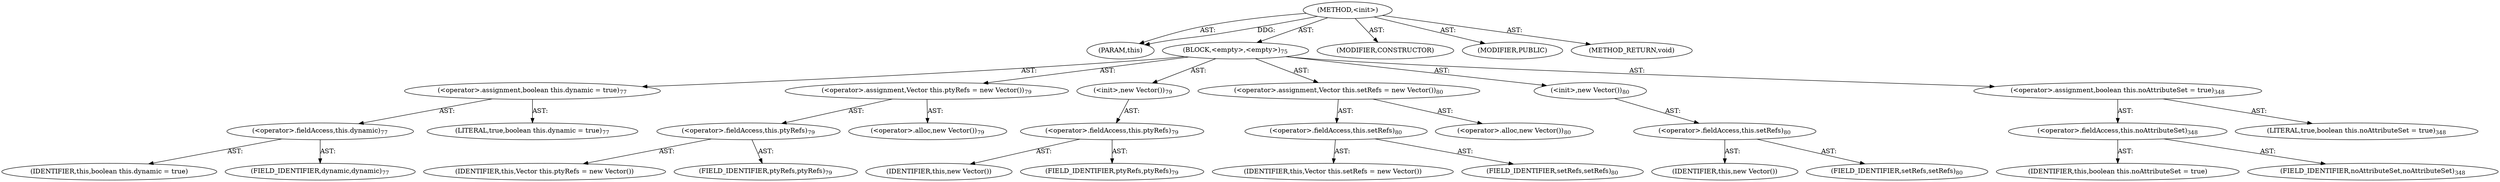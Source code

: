 digraph "&lt;init&gt;" {  
"111669149722" [label = <(METHOD,&lt;init&gt;)> ]
"115964117036" [label = <(PARAM,this)> ]
"25769803847" [label = <(BLOCK,&lt;empty&gt;,&lt;empty&gt;)<SUB>75</SUB>> ]
"30064771349" [label = <(&lt;operator&gt;.assignment,boolean this.dynamic = true)<SUB>77</SUB>> ]
"30064771350" [label = <(&lt;operator&gt;.fieldAccess,this.dynamic)<SUB>77</SUB>> ]
"68719476967" [label = <(IDENTIFIER,this,boolean this.dynamic = true)> ]
"55834574895" [label = <(FIELD_IDENTIFIER,dynamic,dynamic)<SUB>77</SUB>> ]
"90194313253" [label = <(LITERAL,true,boolean this.dynamic = true)<SUB>77</SUB>> ]
"30064771351" [label = <(&lt;operator&gt;.assignment,Vector this.ptyRefs = new Vector())<SUB>79</SUB>> ]
"30064771352" [label = <(&lt;operator&gt;.fieldAccess,this.ptyRefs)<SUB>79</SUB>> ]
"68719476968" [label = <(IDENTIFIER,this,Vector this.ptyRefs = new Vector())> ]
"55834574896" [label = <(FIELD_IDENTIFIER,ptyRefs,ptyRefs)<SUB>79</SUB>> ]
"30064771353" [label = <(&lt;operator&gt;.alloc,new Vector())<SUB>79</SUB>> ]
"30064771354" [label = <(&lt;init&gt;,new Vector())<SUB>79</SUB>> ]
"30064771355" [label = <(&lt;operator&gt;.fieldAccess,this.ptyRefs)<SUB>79</SUB>> ]
"68719476969" [label = <(IDENTIFIER,this,new Vector())> ]
"55834574897" [label = <(FIELD_IDENTIFIER,ptyRefs,ptyRefs)<SUB>79</SUB>> ]
"30064771356" [label = <(&lt;operator&gt;.assignment,Vector this.setRefs = new Vector())<SUB>80</SUB>> ]
"30064771357" [label = <(&lt;operator&gt;.fieldAccess,this.setRefs)<SUB>80</SUB>> ]
"68719476970" [label = <(IDENTIFIER,this,Vector this.setRefs = new Vector())> ]
"55834574898" [label = <(FIELD_IDENTIFIER,setRefs,setRefs)<SUB>80</SUB>> ]
"30064771358" [label = <(&lt;operator&gt;.alloc,new Vector())<SUB>80</SUB>> ]
"30064771359" [label = <(&lt;init&gt;,new Vector())<SUB>80</SUB>> ]
"30064771360" [label = <(&lt;operator&gt;.fieldAccess,this.setRefs)<SUB>80</SUB>> ]
"68719476971" [label = <(IDENTIFIER,this,new Vector())> ]
"55834574899" [label = <(FIELD_IDENTIFIER,setRefs,setRefs)<SUB>80</SUB>> ]
"30064771361" [label = <(&lt;operator&gt;.assignment,boolean this.noAttributeSet = true)<SUB>348</SUB>> ]
"30064771362" [label = <(&lt;operator&gt;.fieldAccess,this.noAttributeSet)<SUB>348</SUB>> ]
"68719476972" [label = <(IDENTIFIER,this,boolean this.noAttributeSet = true)> ]
"55834574900" [label = <(FIELD_IDENTIFIER,noAttributeSet,noAttributeSet)<SUB>348</SUB>> ]
"90194313254" [label = <(LITERAL,true,boolean this.noAttributeSet = true)<SUB>348</SUB>> ]
"133143986243" [label = <(MODIFIER,CONSTRUCTOR)> ]
"133143986244" [label = <(MODIFIER,PUBLIC)> ]
"128849018906" [label = <(METHOD_RETURN,void)> ]
  "111669149722" -> "115964117036"  [ label = "AST: "] 
  "111669149722" -> "25769803847"  [ label = "AST: "] 
  "111669149722" -> "133143986243"  [ label = "AST: "] 
  "111669149722" -> "133143986244"  [ label = "AST: "] 
  "111669149722" -> "128849018906"  [ label = "AST: "] 
  "25769803847" -> "30064771349"  [ label = "AST: "] 
  "25769803847" -> "30064771351"  [ label = "AST: "] 
  "25769803847" -> "30064771354"  [ label = "AST: "] 
  "25769803847" -> "30064771356"  [ label = "AST: "] 
  "25769803847" -> "30064771359"  [ label = "AST: "] 
  "25769803847" -> "30064771361"  [ label = "AST: "] 
  "30064771349" -> "30064771350"  [ label = "AST: "] 
  "30064771349" -> "90194313253"  [ label = "AST: "] 
  "30064771350" -> "68719476967"  [ label = "AST: "] 
  "30064771350" -> "55834574895"  [ label = "AST: "] 
  "30064771351" -> "30064771352"  [ label = "AST: "] 
  "30064771351" -> "30064771353"  [ label = "AST: "] 
  "30064771352" -> "68719476968"  [ label = "AST: "] 
  "30064771352" -> "55834574896"  [ label = "AST: "] 
  "30064771354" -> "30064771355"  [ label = "AST: "] 
  "30064771355" -> "68719476969"  [ label = "AST: "] 
  "30064771355" -> "55834574897"  [ label = "AST: "] 
  "30064771356" -> "30064771357"  [ label = "AST: "] 
  "30064771356" -> "30064771358"  [ label = "AST: "] 
  "30064771357" -> "68719476970"  [ label = "AST: "] 
  "30064771357" -> "55834574898"  [ label = "AST: "] 
  "30064771359" -> "30064771360"  [ label = "AST: "] 
  "30064771360" -> "68719476971"  [ label = "AST: "] 
  "30064771360" -> "55834574899"  [ label = "AST: "] 
  "30064771361" -> "30064771362"  [ label = "AST: "] 
  "30064771361" -> "90194313254"  [ label = "AST: "] 
  "30064771362" -> "68719476972"  [ label = "AST: "] 
  "30064771362" -> "55834574900"  [ label = "AST: "] 
  "111669149722" -> "115964117036"  [ label = "DDG: "] 
}
